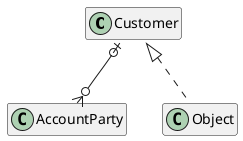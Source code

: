 {
  "sha1": "pnx77juu0wyk13gjziqx83z5ozg6x5w",
  "insertion": {
    "when": "2024-06-04T17:28:41.486Z",
    "user": "plantuml@gmail.com"
  }
}
@startuml
Customer |o--o{ AccountParty
"Customer::AccountReconciliation" <|.. Object

hide empty members
@enduml
